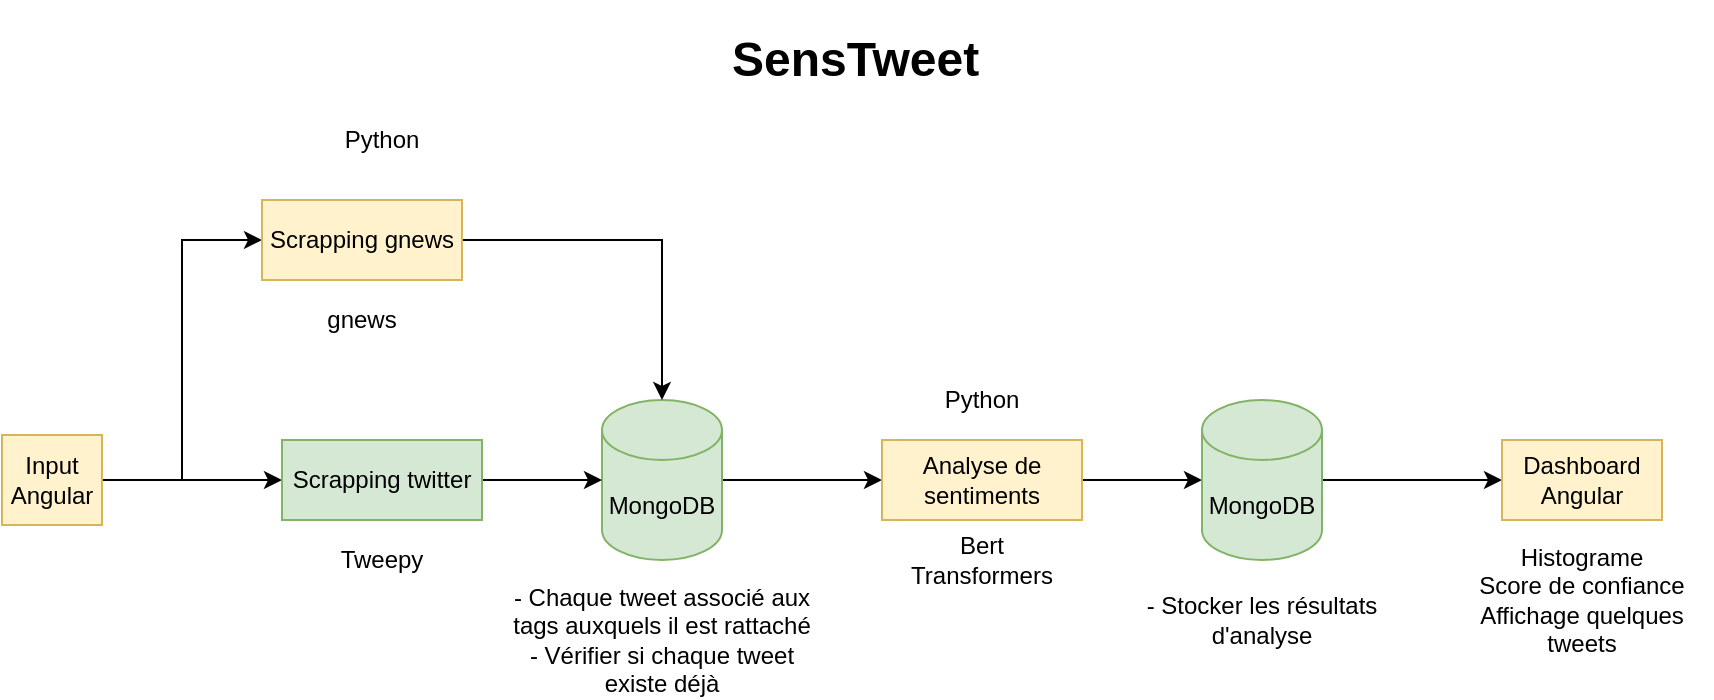 <mxfile version="13.10.0" type="github">
  <diagram id="aA-QaOl3buLaw9nU_oUb" name="Page-1">
    <mxGraphModel dx="1808" dy="548" grid="1" gridSize="10" guides="1" tooltips="1" connect="1" arrows="1" fold="1" page="1" pageScale="1" pageWidth="827" pageHeight="1169" math="0" shadow="0">
      <root>
        <mxCell id="0" />
        <mxCell id="1" parent="0" />
        <mxCell id="_7fg3Liive27QqCO996e-14" style="edgeStyle=orthogonalEdgeStyle;rounded=0;orthogonalLoop=1;jettySize=auto;html=1;exitX=1;exitY=0.5;exitDx=0;exitDy=0;exitPerimeter=0;entryX=0;entryY=0.5;entryDx=0;entryDy=0;" parent="1" source="_7fg3Liive27QqCO996e-1" target="_7fg3Liive27QqCO996e-13" edge="1">
          <mxGeometry relative="1" as="geometry" />
        </mxCell>
        <mxCell id="_7fg3Liive27QqCO996e-1" value="MongoDB" style="shape=cylinder3;whiteSpace=wrap;html=1;boundedLbl=1;backgroundOutline=1;size=15;fillColor=#d5e8d4;strokeColor=#82b366;" parent="1" vertex="1">
          <mxGeometry x="230" y="320" width="60" height="80" as="geometry" />
        </mxCell>
        <mxCell id="_7fg3Liive27QqCO996e-2" value="- Chaque tweet associé aux tags auxquels il est rattaché&lt;br&gt;- Vérifier si chaque tweet existe déjà" style="text;html=1;strokeColor=none;fillColor=none;align=center;verticalAlign=middle;whiteSpace=wrap;rounded=0;" parent="1" vertex="1">
          <mxGeometry x="180" y="430" width="160" height="20" as="geometry" />
        </mxCell>
        <mxCell id="_7fg3Liive27QqCO996e-11" style="edgeStyle=orthogonalEdgeStyle;rounded=0;orthogonalLoop=1;jettySize=auto;html=1;exitX=1;exitY=0.5;exitDx=0;exitDy=0;entryX=0;entryY=0.5;entryDx=0;entryDy=0;" parent="1" source="_7fg3Liive27QqCO996e-5" target="_7fg3Liive27QqCO996e-9" edge="1">
          <mxGeometry relative="1" as="geometry" />
        </mxCell>
        <mxCell id="YLkYDz4A89ZLlFYfbdbm-7" style="edgeStyle=orthogonalEdgeStyle;rounded=0;orthogonalLoop=1;jettySize=auto;html=1;entryX=0;entryY=0.5;entryDx=0;entryDy=0;" edge="1" parent="1" source="_7fg3Liive27QqCO996e-5" target="YLkYDz4A89ZLlFYfbdbm-4">
          <mxGeometry relative="1" as="geometry" />
        </mxCell>
        <mxCell id="_7fg3Liive27QqCO996e-5" value="Input Angular" style="rounded=0;whiteSpace=wrap;html=1;fillColor=#fff2cc;strokeColor=#d6b656;" parent="1" vertex="1">
          <mxGeometry x="-70" y="337.5" width="50" height="45" as="geometry" />
        </mxCell>
        <mxCell id="_7fg3Liive27QqCO996e-12" style="edgeStyle=orthogonalEdgeStyle;rounded=0;orthogonalLoop=1;jettySize=auto;html=1;" parent="1" source="_7fg3Liive27QqCO996e-9" target="_7fg3Liive27QqCO996e-1" edge="1">
          <mxGeometry relative="1" as="geometry" />
        </mxCell>
        <mxCell id="_7fg3Liive27QqCO996e-9" value="Scrapping twitter" style="rounded=0;whiteSpace=wrap;html=1;fillColor=#d5e8d4;strokeColor=#82b366;" parent="1" vertex="1">
          <mxGeometry x="70" y="340" width="100" height="40" as="geometry" />
        </mxCell>
        <mxCell id="_7fg3Liive27QqCO996e-16" style="edgeStyle=orthogonalEdgeStyle;rounded=0;orthogonalLoop=1;jettySize=auto;html=1;" parent="1" source="_7fg3Liive27QqCO996e-13" target="_7fg3Liive27QqCO996e-15" edge="1">
          <mxGeometry relative="1" as="geometry" />
        </mxCell>
        <mxCell id="_7fg3Liive27QqCO996e-13" value="Analyse de sentiments" style="rounded=0;whiteSpace=wrap;html=1;fillColor=#fff2cc;strokeColor=#d6b656;" parent="1" vertex="1">
          <mxGeometry x="370" y="340" width="100" height="40" as="geometry" />
        </mxCell>
        <mxCell id="_7fg3Liive27QqCO996e-19" style="edgeStyle=orthogonalEdgeStyle;rounded=0;orthogonalLoop=1;jettySize=auto;html=1;exitX=1;exitY=0.5;exitDx=0;exitDy=0;exitPerimeter=0;entryX=0;entryY=0.5;entryDx=0;entryDy=0;" parent="1" source="_7fg3Liive27QqCO996e-15" target="_7fg3Liive27QqCO996e-18" edge="1">
          <mxGeometry relative="1" as="geometry" />
        </mxCell>
        <mxCell id="_7fg3Liive27QqCO996e-15" value="MongoDB" style="shape=cylinder3;whiteSpace=wrap;html=1;boundedLbl=1;backgroundOutline=1;size=15;fillColor=#d5e8d4;strokeColor=#82b366;" parent="1" vertex="1">
          <mxGeometry x="530" y="320" width="60" height="80" as="geometry" />
        </mxCell>
        <mxCell id="_7fg3Liive27QqCO996e-17" value="- Stocker les résultats d&#39;analyse" style="text;html=1;strokeColor=none;fillColor=none;align=center;verticalAlign=middle;whiteSpace=wrap;rounded=0;" parent="1" vertex="1">
          <mxGeometry x="480" y="420" width="160" height="20" as="geometry" />
        </mxCell>
        <mxCell id="_7fg3Liive27QqCO996e-18" value="Dashboard Angular" style="rounded=0;whiteSpace=wrap;html=1;fillColor=#fff2cc;strokeColor=#d6b656;" parent="1" vertex="1">
          <mxGeometry x="680" y="340" width="80" height="40" as="geometry" />
        </mxCell>
        <mxCell id="_7fg3Liive27QqCO996e-22" value="Tweepy" style="text;html=1;strokeColor=none;fillColor=none;align=center;verticalAlign=middle;whiteSpace=wrap;rounded=0;" parent="1" vertex="1">
          <mxGeometry x="80" y="390" width="80" height="20" as="geometry" />
        </mxCell>
        <mxCell id="_7fg3Liive27QqCO996e-24" value="Bert Transformers" style="text;html=1;strokeColor=none;fillColor=none;align=center;verticalAlign=middle;whiteSpace=wrap;rounded=0;" parent="1" vertex="1">
          <mxGeometry x="380" y="390" width="80" height="20" as="geometry" />
        </mxCell>
        <mxCell id="_7fg3Liive27QqCO996e-25" value="Histograme&lt;br&gt;Score de confiance&lt;br&gt;Affichage quelques tweets" style="text;html=1;strokeColor=none;fillColor=none;align=center;verticalAlign=middle;whiteSpace=wrap;rounded=0;" parent="1" vertex="1">
          <mxGeometry x="655" y="410" width="130" height="20" as="geometry" />
        </mxCell>
        <mxCell id="_7fg3Liive27QqCO996e-26" value="&lt;h1&gt;SensTweet&lt;/h1&gt;&lt;p&gt;&lt;br&gt;&lt;/p&gt;" style="text;html=1;strokeColor=none;fillColor=none;spacing=5;spacingTop=-20;whiteSpace=wrap;overflow=hidden;rounded=0;" parent="1" vertex="1">
          <mxGeometry x="290" y="130" width="140" height="40" as="geometry" />
        </mxCell>
        <mxCell id="YLkYDz4A89ZLlFYfbdbm-1" value="Python" style="text;html=1;strokeColor=none;fillColor=none;align=center;verticalAlign=middle;whiteSpace=wrap;rounded=0;" vertex="1" parent="1">
          <mxGeometry x="100" y="180" width="40" height="20" as="geometry" />
        </mxCell>
        <mxCell id="YLkYDz4A89ZLlFYfbdbm-2" value="Python" style="text;html=1;strokeColor=none;fillColor=none;align=center;verticalAlign=middle;whiteSpace=wrap;rounded=0;" vertex="1" parent="1">
          <mxGeometry x="400" y="310" width="40" height="20" as="geometry" />
        </mxCell>
        <mxCell id="YLkYDz4A89ZLlFYfbdbm-6" style="edgeStyle=orthogonalEdgeStyle;rounded=0;orthogonalLoop=1;jettySize=auto;html=1;" edge="1" parent="1" source="YLkYDz4A89ZLlFYfbdbm-4" target="_7fg3Liive27QqCO996e-1">
          <mxGeometry relative="1" as="geometry" />
        </mxCell>
        <mxCell id="YLkYDz4A89ZLlFYfbdbm-4" value="Scrapping gnews" style="rounded=0;whiteSpace=wrap;html=1;fillColor=#fff2cc;strokeColor=#d6b656;" vertex="1" parent="1">
          <mxGeometry x="60" y="220" width="100" height="40" as="geometry" />
        </mxCell>
        <mxCell id="YLkYDz4A89ZLlFYfbdbm-5" value="gnews" style="text;html=1;strokeColor=none;fillColor=none;align=center;verticalAlign=middle;whiteSpace=wrap;rounded=0;" vertex="1" parent="1">
          <mxGeometry x="70" y="270" width="80" height="20" as="geometry" />
        </mxCell>
      </root>
    </mxGraphModel>
  </diagram>
</mxfile>
